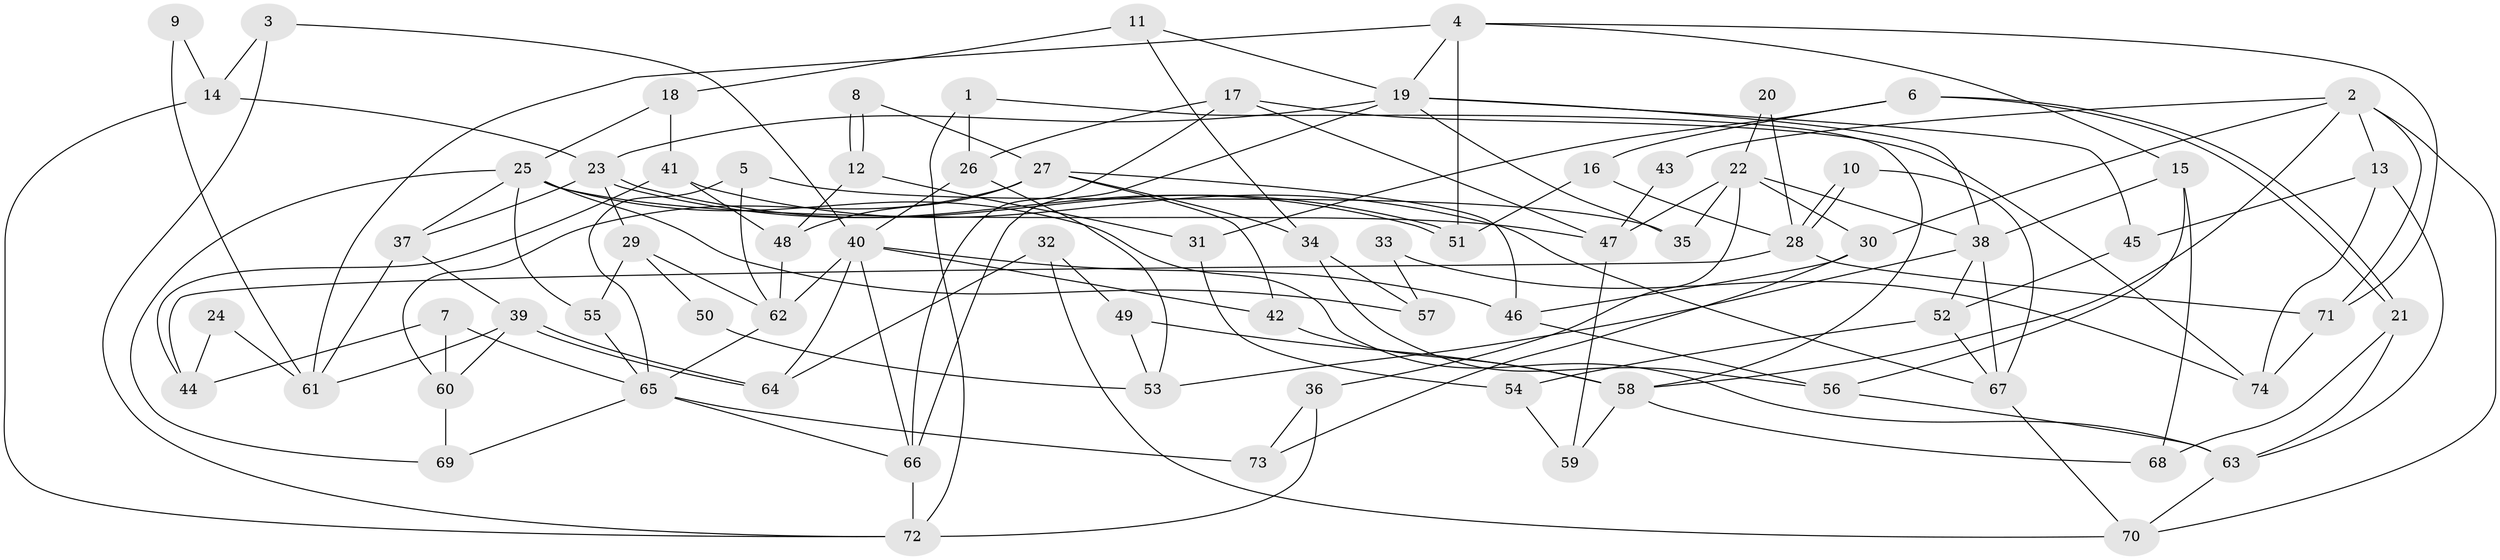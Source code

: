 // coarse degree distribution, {6: 0.11363636363636363, 8: 0.09090909090909091, 3: 0.11363636363636363, 7: 0.18181818181818182, 5: 0.20454545454545456, 4: 0.25, 2: 0.045454545454545456}
// Generated by graph-tools (version 1.1) at 2025/52/02/27/25 19:52:09]
// undirected, 74 vertices, 148 edges
graph export_dot {
graph [start="1"]
  node [color=gray90,style=filled];
  1;
  2;
  3;
  4;
  5;
  6;
  7;
  8;
  9;
  10;
  11;
  12;
  13;
  14;
  15;
  16;
  17;
  18;
  19;
  20;
  21;
  22;
  23;
  24;
  25;
  26;
  27;
  28;
  29;
  30;
  31;
  32;
  33;
  34;
  35;
  36;
  37;
  38;
  39;
  40;
  41;
  42;
  43;
  44;
  45;
  46;
  47;
  48;
  49;
  50;
  51;
  52;
  53;
  54;
  55;
  56;
  57;
  58;
  59;
  60;
  61;
  62;
  63;
  64;
  65;
  66;
  67;
  68;
  69;
  70;
  71;
  72;
  73;
  74;
  1 -- 58;
  1 -- 72;
  1 -- 26;
  2 -- 70;
  2 -- 71;
  2 -- 13;
  2 -- 30;
  2 -- 43;
  2 -- 58;
  3 -- 72;
  3 -- 40;
  3 -- 14;
  4 -- 61;
  4 -- 19;
  4 -- 15;
  4 -- 51;
  4 -- 71;
  5 -- 65;
  5 -- 35;
  5 -- 62;
  6 -- 21;
  6 -- 21;
  6 -- 16;
  6 -- 31;
  7 -- 60;
  7 -- 65;
  7 -- 44;
  8 -- 27;
  8 -- 12;
  8 -- 12;
  9 -- 14;
  9 -- 61;
  10 -- 28;
  10 -- 28;
  10 -- 67;
  11 -- 18;
  11 -- 19;
  11 -- 34;
  12 -- 48;
  12 -- 31;
  13 -- 45;
  13 -- 63;
  13 -- 74;
  14 -- 23;
  14 -- 72;
  15 -- 56;
  15 -- 38;
  15 -- 68;
  16 -- 28;
  16 -- 51;
  17 -- 66;
  17 -- 26;
  17 -- 47;
  17 -- 74;
  18 -- 41;
  18 -- 25;
  19 -- 23;
  19 -- 38;
  19 -- 35;
  19 -- 45;
  19 -- 66;
  20 -- 28;
  20 -- 22;
  21 -- 63;
  21 -- 68;
  22 -- 38;
  22 -- 30;
  22 -- 35;
  22 -- 36;
  22 -- 47;
  23 -- 51;
  23 -- 51;
  23 -- 29;
  23 -- 37;
  24 -- 61;
  24 -- 44;
  25 -- 47;
  25 -- 69;
  25 -- 37;
  25 -- 55;
  25 -- 57;
  25 -- 63;
  26 -- 40;
  26 -- 53;
  27 -- 42;
  27 -- 46;
  27 -- 34;
  27 -- 48;
  27 -- 60;
  28 -- 71;
  28 -- 44;
  29 -- 55;
  29 -- 62;
  29 -- 50;
  30 -- 46;
  30 -- 73;
  31 -- 54;
  32 -- 49;
  32 -- 70;
  32 -- 64;
  33 -- 57;
  33 -- 74;
  34 -- 56;
  34 -- 57;
  36 -- 73;
  36 -- 72;
  37 -- 39;
  37 -- 61;
  38 -- 52;
  38 -- 53;
  38 -- 67;
  39 -- 64;
  39 -- 64;
  39 -- 60;
  39 -- 61;
  40 -- 66;
  40 -- 64;
  40 -- 42;
  40 -- 46;
  40 -- 62;
  41 -- 48;
  41 -- 44;
  41 -- 67;
  42 -- 58;
  43 -- 47;
  45 -- 52;
  46 -- 56;
  47 -- 59;
  48 -- 62;
  49 -- 53;
  49 -- 58;
  50 -- 53;
  52 -- 67;
  52 -- 54;
  54 -- 59;
  55 -- 65;
  56 -- 63;
  58 -- 68;
  58 -- 59;
  60 -- 69;
  62 -- 65;
  63 -- 70;
  65 -- 66;
  65 -- 69;
  65 -- 73;
  66 -- 72;
  67 -- 70;
  71 -- 74;
}
